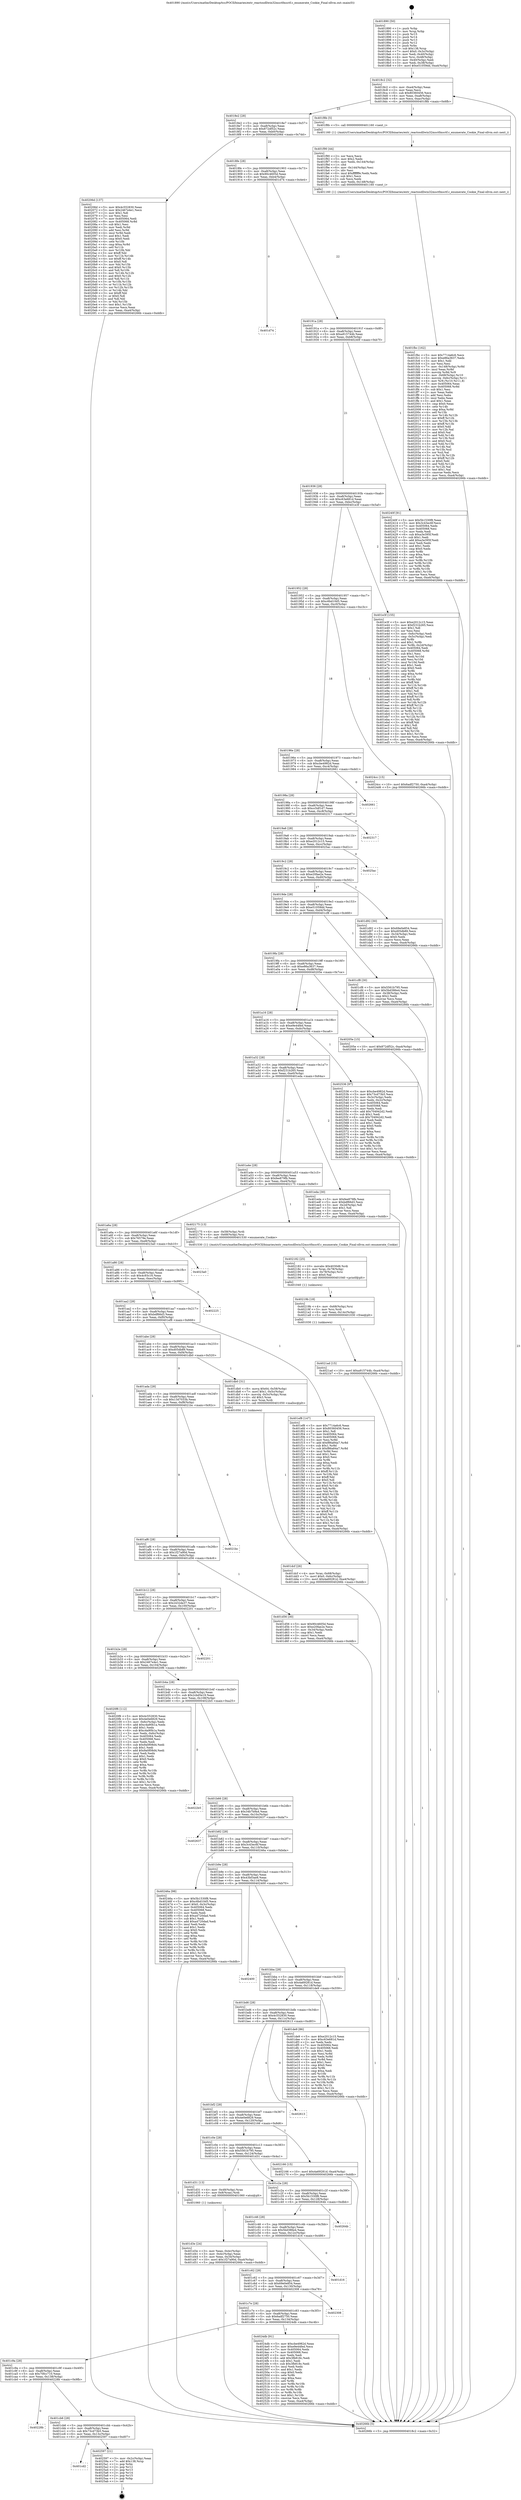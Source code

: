 digraph "0x401890" {
  label = "0x401890 (/mnt/c/Users/mathe/Desktop/tcc/POCII/binaries/extr_reactosdllwin32msctfmsctf.c_enumerate_Cookie_Final-ollvm.out::main(0))"
  labelloc = "t"
  node[shape=record]

  Entry [label="",width=0.3,height=0.3,shape=circle,fillcolor=black,style=filled]
  "0x4018c2" [label="{
     0x4018c2 [32]\l
     | [instrs]\l
     &nbsp;&nbsp;0x4018c2 \<+6\>: mov -0xa4(%rbp),%eax\l
     &nbsp;&nbsp;0x4018c8 \<+2\>: mov %eax,%ecx\l
     &nbsp;&nbsp;0x4018ca \<+6\>: sub $0x80360456,%ecx\l
     &nbsp;&nbsp;0x4018d0 \<+6\>: mov %eax,-0xa8(%rbp)\l
     &nbsp;&nbsp;0x4018d6 \<+6\>: mov %ecx,-0xac(%rbp)\l
     &nbsp;&nbsp;0x4018dc \<+6\>: je 0000000000401f8b \<main+0x6fb\>\l
  }"]
  "0x401f8b" [label="{
     0x401f8b [5]\l
     | [instrs]\l
     &nbsp;&nbsp;0x401f8b \<+5\>: call 0000000000401160 \<next_i\>\l
     | [calls]\l
     &nbsp;&nbsp;0x401160 \{1\} (/mnt/c/Users/mathe/Desktop/tcc/POCII/binaries/extr_reactosdllwin32msctfmsctf.c_enumerate_Cookie_Final-ollvm.out::next_i)\l
  }"]
  "0x4018e2" [label="{
     0x4018e2 [28]\l
     | [instrs]\l
     &nbsp;&nbsp;0x4018e2 \<+5\>: jmp 00000000004018e7 \<main+0x57\>\l
     &nbsp;&nbsp;0x4018e7 \<+6\>: mov -0xa8(%rbp),%eax\l
     &nbsp;&nbsp;0x4018ed \<+5\>: sub $0x872df52c,%eax\l
     &nbsp;&nbsp;0x4018f2 \<+6\>: mov %eax,-0xb0(%rbp)\l
     &nbsp;&nbsp;0x4018f8 \<+6\>: je 000000000040206d \<main+0x7dd\>\l
  }"]
  Exit [label="",width=0.3,height=0.3,shape=circle,fillcolor=black,style=filled,peripheries=2]
  "0x40206d" [label="{
     0x40206d [137]\l
     | [instrs]\l
     &nbsp;&nbsp;0x40206d \<+5\>: mov $0x4c552830,%eax\l
     &nbsp;&nbsp;0x402072 \<+5\>: mov $0x2467e4e1,%ecx\l
     &nbsp;&nbsp;0x402077 \<+2\>: mov $0x1,%dl\l
     &nbsp;&nbsp;0x402079 \<+2\>: xor %esi,%esi\l
     &nbsp;&nbsp;0x40207b \<+7\>: mov 0x405064,%edi\l
     &nbsp;&nbsp;0x402082 \<+8\>: mov 0x405068,%r8d\l
     &nbsp;&nbsp;0x40208a \<+3\>: sub $0x1,%esi\l
     &nbsp;&nbsp;0x40208d \<+3\>: mov %edi,%r9d\l
     &nbsp;&nbsp;0x402090 \<+3\>: add %esi,%r9d\l
     &nbsp;&nbsp;0x402093 \<+4\>: imul %r9d,%edi\l
     &nbsp;&nbsp;0x402097 \<+3\>: and $0x1,%edi\l
     &nbsp;&nbsp;0x40209a \<+3\>: cmp $0x0,%edi\l
     &nbsp;&nbsp;0x40209d \<+4\>: sete %r10b\l
     &nbsp;&nbsp;0x4020a1 \<+4\>: cmp $0xa,%r8d\l
     &nbsp;&nbsp;0x4020a5 \<+4\>: setl %r11b\l
     &nbsp;&nbsp;0x4020a9 \<+3\>: mov %r10b,%bl\l
     &nbsp;&nbsp;0x4020ac \<+3\>: xor $0xff,%bl\l
     &nbsp;&nbsp;0x4020af \<+3\>: mov %r11b,%r14b\l
     &nbsp;&nbsp;0x4020b2 \<+4\>: xor $0xff,%r14b\l
     &nbsp;&nbsp;0x4020b6 \<+3\>: xor $0x0,%dl\l
     &nbsp;&nbsp;0x4020b9 \<+3\>: mov %bl,%r15b\l
     &nbsp;&nbsp;0x4020bc \<+4\>: and $0x0,%r15b\l
     &nbsp;&nbsp;0x4020c0 \<+3\>: and %dl,%r10b\l
     &nbsp;&nbsp;0x4020c3 \<+3\>: mov %r14b,%r12b\l
     &nbsp;&nbsp;0x4020c6 \<+4\>: and $0x0,%r12b\l
     &nbsp;&nbsp;0x4020ca \<+3\>: and %dl,%r11b\l
     &nbsp;&nbsp;0x4020cd \<+3\>: or %r10b,%r15b\l
     &nbsp;&nbsp;0x4020d0 \<+3\>: or %r11b,%r12b\l
     &nbsp;&nbsp;0x4020d3 \<+3\>: xor %r12b,%r15b\l
     &nbsp;&nbsp;0x4020d6 \<+3\>: or %r14b,%bl\l
     &nbsp;&nbsp;0x4020d9 \<+3\>: xor $0xff,%bl\l
     &nbsp;&nbsp;0x4020dc \<+3\>: or $0x0,%dl\l
     &nbsp;&nbsp;0x4020df \<+2\>: and %dl,%bl\l
     &nbsp;&nbsp;0x4020e1 \<+3\>: or %bl,%r15b\l
     &nbsp;&nbsp;0x4020e4 \<+4\>: test $0x1,%r15b\l
     &nbsp;&nbsp;0x4020e8 \<+3\>: cmovne %ecx,%eax\l
     &nbsp;&nbsp;0x4020eb \<+6\>: mov %eax,-0xa4(%rbp)\l
     &nbsp;&nbsp;0x4020f1 \<+5\>: jmp 000000000040266b \<main+0xddb\>\l
  }"]
  "0x4018fe" [label="{
     0x4018fe [28]\l
     | [instrs]\l
     &nbsp;&nbsp;0x4018fe \<+5\>: jmp 0000000000401903 \<main+0x73\>\l
     &nbsp;&nbsp;0x401903 \<+6\>: mov -0xa8(%rbp),%eax\l
     &nbsp;&nbsp;0x401909 \<+5\>: sub $0x90c4605d,%eax\l
     &nbsp;&nbsp;0x40190e \<+6\>: mov %eax,-0xb4(%rbp)\l
     &nbsp;&nbsp;0x401914 \<+6\>: je 0000000000401d74 \<main+0x4e4\>\l
  }"]
  "0x401cd2" [label="{
     0x401cd2\l
  }", style=dashed]
  "0x401d74" [label="{
     0x401d74\l
  }", style=dashed]
  "0x40191a" [label="{
     0x40191a [28]\l
     | [instrs]\l
     &nbsp;&nbsp;0x40191a \<+5\>: jmp 000000000040191f \<main+0x8f\>\l
     &nbsp;&nbsp;0x40191f \<+6\>: mov -0xa8(%rbp),%eax\l
     &nbsp;&nbsp;0x401925 \<+5\>: sub $0xa915744b,%eax\l
     &nbsp;&nbsp;0x40192a \<+6\>: mov %eax,-0xb8(%rbp)\l
     &nbsp;&nbsp;0x401930 \<+6\>: je 000000000040240f \<main+0xb7f\>\l
  }"]
  "0x402597" [label="{
     0x402597 [21]\l
     | [instrs]\l
     &nbsp;&nbsp;0x402597 \<+3\>: mov -0x2c(%rbp),%eax\l
     &nbsp;&nbsp;0x40259a \<+7\>: add $0x138,%rsp\l
     &nbsp;&nbsp;0x4025a1 \<+1\>: pop %rbx\l
     &nbsp;&nbsp;0x4025a2 \<+2\>: pop %r12\l
     &nbsp;&nbsp;0x4025a4 \<+2\>: pop %r13\l
     &nbsp;&nbsp;0x4025a6 \<+2\>: pop %r14\l
     &nbsp;&nbsp;0x4025a8 \<+2\>: pop %r15\l
     &nbsp;&nbsp;0x4025aa \<+1\>: pop %rbp\l
     &nbsp;&nbsp;0x4025ab \<+1\>: ret\l
  }"]
  "0x40240f" [label="{
     0x40240f [91]\l
     | [instrs]\l
     &nbsp;&nbsp;0x40240f \<+5\>: mov $0x5b1530f8,%eax\l
     &nbsp;&nbsp;0x402414 \<+5\>: mov $0x3c43ec6f,%ecx\l
     &nbsp;&nbsp;0x402419 \<+7\>: mov 0x405064,%edx\l
     &nbsp;&nbsp;0x402420 \<+7\>: mov 0x405068,%esi\l
     &nbsp;&nbsp;0x402427 \<+2\>: mov %edx,%edi\l
     &nbsp;&nbsp;0x402429 \<+6\>: sub $0xa3e395f,%edi\l
     &nbsp;&nbsp;0x40242f \<+3\>: sub $0x1,%edi\l
     &nbsp;&nbsp;0x402432 \<+6\>: add $0xa3e395f,%edi\l
     &nbsp;&nbsp;0x402438 \<+3\>: imul %edi,%edx\l
     &nbsp;&nbsp;0x40243b \<+3\>: and $0x1,%edx\l
     &nbsp;&nbsp;0x40243e \<+3\>: cmp $0x0,%edx\l
     &nbsp;&nbsp;0x402441 \<+4\>: sete %r8b\l
     &nbsp;&nbsp;0x402445 \<+3\>: cmp $0xa,%esi\l
     &nbsp;&nbsp;0x402448 \<+4\>: setl %r9b\l
     &nbsp;&nbsp;0x40244c \<+3\>: mov %r8b,%r10b\l
     &nbsp;&nbsp;0x40244f \<+3\>: and %r9b,%r10b\l
     &nbsp;&nbsp;0x402452 \<+3\>: xor %r9b,%r8b\l
     &nbsp;&nbsp;0x402455 \<+3\>: or %r8b,%r10b\l
     &nbsp;&nbsp;0x402458 \<+4\>: test $0x1,%r10b\l
     &nbsp;&nbsp;0x40245c \<+3\>: cmovne %ecx,%eax\l
     &nbsp;&nbsp;0x40245f \<+6\>: mov %eax,-0xa4(%rbp)\l
     &nbsp;&nbsp;0x402465 \<+5\>: jmp 000000000040266b \<main+0xddb\>\l
  }"]
  "0x401936" [label="{
     0x401936 [28]\l
     | [instrs]\l
     &nbsp;&nbsp;0x401936 \<+5\>: jmp 000000000040193b \<main+0xab\>\l
     &nbsp;&nbsp;0x40193b \<+6\>: mov -0xa8(%rbp),%eax\l
     &nbsp;&nbsp;0x401941 \<+5\>: sub $0xc63e681d,%eax\l
     &nbsp;&nbsp;0x401946 \<+6\>: mov %eax,-0xbc(%rbp)\l
     &nbsp;&nbsp;0x40194c \<+6\>: je 0000000000401e3f \<main+0x5af\>\l
  }"]
  "0x401cb6" [label="{
     0x401cb6 [28]\l
     | [instrs]\l
     &nbsp;&nbsp;0x401cb6 \<+5\>: jmp 0000000000401cbb \<main+0x42b\>\l
     &nbsp;&nbsp;0x401cbb \<+6\>: mov -0xa8(%rbp),%eax\l
     &nbsp;&nbsp;0x401cc1 \<+5\>: sub $0x73cd73b5,%eax\l
     &nbsp;&nbsp;0x401cc6 \<+6\>: mov %eax,-0x13c(%rbp)\l
     &nbsp;&nbsp;0x401ccc \<+6\>: je 0000000000402597 \<main+0xd07\>\l
  }"]
  "0x401e3f" [label="{
     0x401e3f [155]\l
     | [instrs]\l
     &nbsp;&nbsp;0x401e3f \<+5\>: mov $0xe2012c15,%eax\l
     &nbsp;&nbsp;0x401e44 \<+5\>: mov $0xf231b265,%ecx\l
     &nbsp;&nbsp;0x401e49 \<+2\>: mov $0x1,%dl\l
     &nbsp;&nbsp;0x401e4b \<+2\>: xor %esi,%esi\l
     &nbsp;&nbsp;0x401e4d \<+3\>: mov -0x6c(%rbp),%edi\l
     &nbsp;&nbsp;0x401e50 \<+3\>: cmp -0x5c(%rbp),%edi\l
     &nbsp;&nbsp;0x401e53 \<+4\>: setl %r8b\l
     &nbsp;&nbsp;0x401e57 \<+4\>: and $0x1,%r8b\l
     &nbsp;&nbsp;0x401e5b \<+4\>: mov %r8b,-0x2d(%rbp)\l
     &nbsp;&nbsp;0x401e5f \<+7\>: mov 0x405064,%edi\l
     &nbsp;&nbsp;0x401e66 \<+8\>: mov 0x405068,%r9d\l
     &nbsp;&nbsp;0x401e6e \<+3\>: sub $0x1,%esi\l
     &nbsp;&nbsp;0x401e71 \<+3\>: mov %edi,%r10d\l
     &nbsp;&nbsp;0x401e74 \<+3\>: add %esi,%r10d\l
     &nbsp;&nbsp;0x401e77 \<+4\>: imul %r10d,%edi\l
     &nbsp;&nbsp;0x401e7b \<+3\>: and $0x1,%edi\l
     &nbsp;&nbsp;0x401e7e \<+3\>: cmp $0x0,%edi\l
     &nbsp;&nbsp;0x401e81 \<+4\>: sete %r8b\l
     &nbsp;&nbsp;0x401e85 \<+4\>: cmp $0xa,%r9d\l
     &nbsp;&nbsp;0x401e89 \<+4\>: setl %r11b\l
     &nbsp;&nbsp;0x401e8d \<+3\>: mov %r8b,%bl\l
     &nbsp;&nbsp;0x401e90 \<+3\>: xor $0xff,%bl\l
     &nbsp;&nbsp;0x401e93 \<+3\>: mov %r11b,%r14b\l
     &nbsp;&nbsp;0x401e96 \<+4\>: xor $0xff,%r14b\l
     &nbsp;&nbsp;0x401e9a \<+3\>: xor $0x1,%dl\l
     &nbsp;&nbsp;0x401e9d \<+3\>: mov %bl,%r15b\l
     &nbsp;&nbsp;0x401ea0 \<+4\>: and $0xff,%r15b\l
     &nbsp;&nbsp;0x401ea4 \<+3\>: and %dl,%r8b\l
     &nbsp;&nbsp;0x401ea7 \<+3\>: mov %r14b,%r12b\l
     &nbsp;&nbsp;0x401eaa \<+4\>: and $0xff,%r12b\l
     &nbsp;&nbsp;0x401eae \<+3\>: and %dl,%r11b\l
     &nbsp;&nbsp;0x401eb1 \<+3\>: or %r8b,%r15b\l
     &nbsp;&nbsp;0x401eb4 \<+3\>: or %r11b,%r12b\l
     &nbsp;&nbsp;0x401eb7 \<+3\>: xor %r12b,%r15b\l
     &nbsp;&nbsp;0x401eba \<+3\>: or %r14b,%bl\l
     &nbsp;&nbsp;0x401ebd \<+3\>: xor $0xff,%bl\l
     &nbsp;&nbsp;0x401ec0 \<+3\>: or $0x1,%dl\l
     &nbsp;&nbsp;0x401ec3 \<+2\>: and %dl,%bl\l
     &nbsp;&nbsp;0x401ec5 \<+3\>: or %bl,%r15b\l
     &nbsp;&nbsp;0x401ec8 \<+4\>: test $0x1,%r15b\l
     &nbsp;&nbsp;0x401ecc \<+3\>: cmovne %ecx,%eax\l
     &nbsp;&nbsp;0x401ecf \<+6\>: mov %eax,-0xa4(%rbp)\l
     &nbsp;&nbsp;0x401ed5 \<+5\>: jmp 000000000040266b \<main+0xddb\>\l
  }"]
  "0x401952" [label="{
     0x401952 [28]\l
     | [instrs]\l
     &nbsp;&nbsp;0x401952 \<+5\>: jmp 0000000000401957 \<main+0xc7\>\l
     &nbsp;&nbsp;0x401957 \<+6\>: mov -0xa8(%rbp),%eax\l
     &nbsp;&nbsp;0x40195d \<+5\>: sub $0xc6bd10d5,%eax\l
     &nbsp;&nbsp;0x401962 \<+6\>: mov %eax,-0xc0(%rbp)\l
     &nbsp;&nbsp;0x401968 \<+6\>: je 00000000004024cc \<main+0xc3c\>\l
  }"]
  "0x40228b" [label="{
     0x40228b\l
  }", style=dashed]
  "0x4024cc" [label="{
     0x4024cc [15]\l
     | [instrs]\l
     &nbsp;&nbsp;0x4024cc \<+10\>: movl $0x6adf2750,-0xa4(%rbp)\l
     &nbsp;&nbsp;0x4024d6 \<+5\>: jmp 000000000040266b \<main+0xddb\>\l
  }"]
  "0x40196e" [label="{
     0x40196e [28]\l
     | [instrs]\l
     &nbsp;&nbsp;0x40196e \<+5\>: jmp 0000000000401973 \<main+0xe3\>\l
     &nbsp;&nbsp;0x401973 \<+6\>: mov -0xa8(%rbp),%eax\l
     &nbsp;&nbsp;0x401979 \<+5\>: sub $0xcbe4982d,%eax\l
     &nbsp;&nbsp;0x40197e \<+6\>: mov %eax,-0xc4(%rbp)\l
     &nbsp;&nbsp;0x401984 \<+6\>: je 0000000000402661 \<main+0xdd1\>\l
  }"]
  "0x401c9a" [label="{
     0x401c9a [28]\l
     | [instrs]\l
     &nbsp;&nbsp;0x401c9a \<+5\>: jmp 0000000000401c9f \<main+0x40f\>\l
     &nbsp;&nbsp;0x401c9f \<+6\>: mov -0xa8(%rbp),%eax\l
     &nbsp;&nbsp;0x401ca5 \<+5\>: sub $0x70fcc710,%eax\l
     &nbsp;&nbsp;0x401caa \<+6\>: mov %eax,-0x138(%rbp)\l
     &nbsp;&nbsp;0x401cb0 \<+6\>: je 000000000040228b \<main+0x9fb\>\l
  }"]
  "0x402661" [label="{
     0x402661\l
  }", style=dashed]
  "0x40198a" [label="{
     0x40198a [28]\l
     | [instrs]\l
     &nbsp;&nbsp;0x40198a \<+5\>: jmp 000000000040198f \<main+0xff\>\l
     &nbsp;&nbsp;0x40198f \<+6\>: mov -0xa8(%rbp),%eax\l
     &nbsp;&nbsp;0x401995 \<+5\>: sub $0xcc5df1d7,%eax\l
     &nbsp;&nbsp;0x40199a \<+6\>: mov %eax,-0xc8(%rbp)\l
     &nbsp;&nbsp;0x4019a0 \<+6\>: je 0000000000402317 \<main+0xa87\>\l
  }"]
  "0x4024db" [label="{
     0x4024db [91]\l
     | [instrs]\l
     &nbsp;&nbsp;0x4024db \<+5\>: mov $0xcbe4982d,%eax\l
     &nbsp;&nbsp;0x4024e0 \<+5\>: mov $0xe9e44fed,%ecx\l
     &nbsp;&nbsp;0x4024e5 \<+7\>: mov 0x405064,%edx\l
     &nbsp;&nbsp;0x4024ec \<+7\>: mov 0x405068,%esi\l
     &nbsp;&nbsp;0x4024f3 \<+2\>: mov %edx,%edi\l
     &nbsp;&nbsp;0x4024f5 \<+6\>: add $0x3fb818c,%edi\l
     &nbsp;&nbsp;0x4024fb \<+3\>: sub $0x1,%edi\l
     &nbsp;&nbsp;0x4024fe \<+6\>: sub $0x3fb818c,%edi\l
     &nbsp;&nbsp;0x402504 \<+3\>: imul %edi,%edx\l
     &nbsp;&nbsp;0x402507 \<+3\>: and $0x1,%edx\l
     &nbsp;&nbsp;0x40250a \<+3\>: cmp $0x0,%edx\l
     &nbsp;&nbsp;0x40250d \<+4\>: sete %r8b\l
     &nbsp;&nbsp;0x402511 \<+3\>: cmp $0xa,%esi\l
     &nbsp;&nbsp;0x402514 \<+4\>: setl %r9b\l
     &nbsp;&nbsp;0x402518 \<+3\>: mov %r8b,%r10b\l
     &nbsp;&nbsp;0x40251b \<+3\>: and %r9b,%r10b\l
     &nbsp;&nbsp;0x40251e \<+3\>: xor %r9b,%r8b\l
     &nbsp;&nbsp;0x402521 \<+3\>: or %r8b,%r10b\l
     &nbsp;&nbsp;0x402524 \<+4\>: test $0x1,%r10b\l
     &nbsp;&nbsp;0x402528 \<+3\>: cmovne %ecx,%eax\l
     &nbsp;&nbsp;0x40252b \<+6\>: mov %eax,-0xa4(%rbp)\l
     &nbsp;&nbsp;0x402531 \<+5\>: jmp 000000000040266b \<main+0xddb\>\l
  }"]
  "0x402317" [label="{
     0x402317\l
  }", style=dashed]
  "0x4019a6" [label="{
     0x4019a6 [28]\l
     | [instrs]\l
     &nbsp;&nbsp;0x4019a6 \<+5\>: jmp 00000000004019ab \<main+0x11b\>\l
     &nbsp;&nbsp;0x4019ab \<+6\>: mov -0xa8(%rbp),%eax\l
     &nbsp;&nbsp;0x4019b1 \<+5\>: sub $0xe2012c15,%eax\l
     &nbsp;&nbsp;0x4019b6 \<+6\>: mov %eax,-0xcc(%rbp)\l
     &nbsp;&nbsp;0x4019bc \<+6\>: je 00000000004025ac \<main+0xd1c\>\l
  }"]
  "0x401c7e" [label="{
     0x401c7e [28]\l
     | [instrs]\l
     &nbsp;&nbsp;0x401c7e \<+5\>: jmp 0000000000401c83 \<main+0x3f3\>\l
     &nbsp;&nbsp;0x401c83 \<+6\>: mov -0xa8(%rbp),%eax\l
     &nbsp;&nbsp;0x401c89 \<+5\>: sub $0x6adf2750,%eax\l
     &nbsp;&nbsp;0x401c8e \<+6\>: mov %eax,-0x134(%rbp)\l
     &nbsp;&nbsp;0x401c94 \<+6\>: je 00000000004024db \<main+0xc4b\>\l
  }"]
  "0x4025ac" [label="{
     0x4025ac\l
  }", style=dashed]
  "0x4019c2" [label="{
     0x4019c2 [28]\l
     | [instrs]\l
     &nbsp;&nbsp;0x4019c2 \<+5\>: jmp 00000000004019c7 \<main+0x137\>\l
     &nbsp;&nbsp;0x4019c7 \<+6\>: mov -0xa8(%rbp),%eax\l
     &nbsp;&nbsp;0x4019cd \<+5\>: sub $0xe20fae2e,%eax\l
     &nbsp;&nbsp;0x4019d2 \<+6\>: mov %eax,-0xd0(%rbp)\l
     &nbsp;&nbsp;0x4019d8 \<+6\>: je 0000000000401d92 \<main+0x502\>\l
  }"]
  "0x402308" [label="{
     0x402308\l
  }", style=dashed]
  "0x401d92" [label="{
     0x401d92 [30]\l
     | [instrs]\l
     &nbsp;&nbsp;0x401d92 \<+5\>: mov $0x69e0e854,%eax\l
     &nbsp;&nbsp;0x401d97 \<+5\>: mov $0xd05db89,%ecx\l
     &nbsp;&nbsp;0x401d9c \<+3\>: mov -0x34(%rbp),%edx\l
     &nbsp;&nbsp;0x401d9f \<+3\>: cmp $0x0,%edx\l
     &nbsp;&nbsp;0x401da2 \<+3\>: cmove %ecx,%eax\l
     &nbsp;&nbsp;0x401da5 \<+6\>: mov %eax,-0xa4(%rbp)\l
     &nbsp;&nbsp;0x401dab \<+5\>: jmp 000000000040266b \<main+0xddb\>\l
  }"]
  "0x4019de" [label="{
     0x4019de [28]\l
     | [instrs]\l
     &nbsp;&nbsp;0x4019de \<+5\>: jmp 00000000004019e3 \<main+0x153\>\l
     &nbsp;&nbsp;0x4019e3 \<+6\>: mov -0xa8(%rbp),%eax\l
     &nbsp;&nbsp;0x4019e9 \<+5\>: sub $0xe51059dd,%eax\l
     &nbsp;&nbsp;0x4019ee \<+6\>: mov %eax,-0xd4(%rbp)\l
     &nbsp;&nbsp;0x4019f4 \<+6\>: je 0000000000401cf8 \<main+0x468\>\l
  }"]
  "0x401c62" [label="{
     0x401c62 [28]\l
     | [instrs]\l
     &nbsp;&nbsp;0x401c62 \<+5\>: jmp 0000000000401c67 \<main+0x3d7\>\l
     &nbsp;&nbsp;0x401c67 \<+6\>: mov -0xa8(%rbp),%eax\l
     &nbsp;&nbsp;0x401c6d \<+5\>: sub $0x69e0e854,%eax\l
     &nbsp;&nbsp;0x401c72 \<+6\>: mov %eax,-0x130(%rbp)\l
     &nbsp;&nbsp;0x401c78 \<+6\>: je 0000000000402308 \<main+0xa78\>\l
  }"]
  "0x401cf8" [label="{
     0x401cf8 [30]\l
     | [instrs]\l
     &nbsp;&nbsp;0x401cf8 \<+5\>: mov $0x5561b795,%eax\l
     &nbsp;&nbsp;0x401cfd \<+5\>: mov $0x5bd386e4,%ecx\l
     &nbsp;&nbsp;0x401d02 \<+3\>: mov -0x38(%rbp),%edx\l
     &nbsp;&nbsp;0x401d05 \<+3\>: cmp $0x2,%edx\l
     &nbsp;&nbsp;0x401d08 \<+3\>: cmovne %ecx,%eax\l
     &nbsp;&nbsp;0x401d0b \<+6\>: mov %eax,-0xa4(%rbp)\l
     &nbsp;&nbsp;0x401d11 \<+5\>: jmp 000000000040266b \<main+0xddb\>\l
  }"]
  "0x4019fa" [label="{
     0x4019fa [28]\l
     | [instrs]\l
     &nbsp;&nbsp;0x4019fa \<+5\>: jmp 00000000004019ff \<main+0x16f\>\l
     &nbsp;&nbsp;0x4019ff \<+6\>: mov -0xa8(%rbp),%eax\l
     &nbsp;&nbsp;0x401a05 \<+5\>: sub $0xe86a3637,%eax\l
     &nbsp;&nbsp;0x401a0a \<+6\>: mov %eax,-0xd8(%rbp)\l
     &nbsp;&nbsp;0x401a10 \<+6\>: je 000000000040205e \<main+0x7ce\>\l
  }"]
  "0x40266b" [label="{
     0x40266b [5]\l
     | [instrs]\l
     &nbsp;&nbsp;0x40266b \<+5\>: jmp 00000000004018c2 \<main+0x32\>\l
  }"]
  "0x401890" [label="{
     0x401890 [50]\l
     | [instrs]\l
     &nbsp;&nbsp;0x401890 \<+1\>: push %rbp\l
     &nbsp;&nbsp;0x401891 \<+3\>: mov %rsp,%rbp\l
     &nbsp;&nbsp;0x401894 \<+2\>: push %r15\l
     &nbsp;&nbsp;0x401896 \<+2\>: push %r14\l
     &nbsp;&nbsp;0x401898 \<+2\>: push %r13\l
     &nbsp;&nbsp;0x40189a \<+2\>: push %r12\l
     &nbsp;&nbsp;0x40189c \<+1\>: push %rbx\l
     &nbsp;&nbsp;0x40189d \<+7\>: sub $0x138,%rsp\l
     &nbsp;&nbsp;0x4018a4 \<+7\>: movl $0x0,-0x3c(%rbp)\l
     &nbsp;&nbsp;0x4018ab \<+3\>: mov %edi,-0x40(%rbp)\l
     &nbsp;&nbsp;0x4018ae \<+4\>: mov %rsi,-0x48(%rbp)\l
     &nbsp;&nbsp;0x4018b2 \<+3\>: mov -0x40(%rbp),%edi\l
     &nbsp;&nbsp;0x4018b5 \<+3\>: mov %edi,-0x38(%rbp)\l
     &nbsp;&nbsp;0x4018b8 \<+10\>: movl $0xe51059dd,-0xa4(%rbp)\l
  }"]
  "0x401d16" [label="{
     0x401d16\l
  }", style=dashed]
  "0x40205e" [label="{
     0x40205e [15]\l
     | [instrs]\l
     &nbsp;&nbsp;0x40205e \<+10\>: movl $0x872df52c,-0xa4(%rbp)\l
     &nbsp;&nbsp;0x402068 \<+5\>: jmp 000000000040266b \<main+0xddb\>\l
  }"]
  "0x401a16" [label="{
     0x401a16 [28]\l
     | [instrs]\l
     &nbsp;&nbsp;0x401a16 \<+5\>: jmp 0000000000401a1b \<main+0x18b\>\l
     &nbsp;&nbsp;0x401a1b \<+6\>: mov -0xa8(%rbp),%eax\l
     &nbsp;&nbsp;0x401a21 \<+5\>: sub $0xe9e44fed,%eax\l
     &nbsp;&nbsp;0x401a26 \<+6\>: mov %eax,-0xdc(%rbp)\l
     &nbsp;&nbsp;0x401a2c \<+6\>: je 0000000000402536 \<main+0xca6\>\l
  }"]
  "0x401c46" [label="{
     0x401c46 [28]\l
     | [instrs]\l
     &nbsp;&nbsp;0x401c46 \<+5\>: jmp 0000000000401c4b \<main+0x3bb\>\l
     &nbsp;&nbsp;0x401c4b \<+6\>: mov -0xa8(%rbp),%eax\l
     &nbsp;&nbsp;0x401c51 \<+5\>: sub $0x5bd386e4,%eax\l
     &nbsp;&nbsp;0x401c56 \<+6\>: mov %eax,-0x12c(%rbp)\l
     &nbsp;&nbsp;0x401c5c \<+6\>: je 0000000000401d16 \<main+0x486\>\l
  }"]
  "0x402536" [label="{
     0x402536 [97]\l
     | [instrs]\l
     &nbsp;&nbsp;0x402536 \<+5\>: mov $0xcbe4982d,%eax\l
     &nbsp;&nbsp;0x40253b \<+5\>: mov $0x73cd73b5,%ecx\l
     &nbsp;&nbsp;0x402540 \<+3\>: mov -0x3c(%rbp),%edx\l
     &nbsp;&nbsp;0x402543 \<+3\>: mov %edx,-0x2c(%rbp)\l
     &nbsp;&nbsp;0x402546 \<+7\>: mov 0x405064,%edx\l
     &nbsp;&nbsp;0x40254d \<+7\>: mov 0x405068,%esi\l
     &nbsp;&nbsp;0x402554 \<+2\>: mov %edx,%edi\l
     &nbsp;&nbsp;0x402556 \<+6\>: add $0x704942d2,%edi\l
     &nbsp;&nbsp;0x40255c \<+3\>: sub $0x1,%edi\l
     &nbsp;&nbsp;0x40255f \<+6\>: sub $0x704942d2,%edi\l
     &nbsp;&nbsp;0x402565 \<+3\>: imul %edi,%edx\l
     &nbsp;&nbsp;0x402568 \<+3\>: and $0x1,%edx\l
     &nbsp;&nbsp;0x40256b \<+3\>: cmp $0x0,%edx\l
     &nbsp;&nbsp;0x40256e \<+4\>: sete %r8b\l
     &nbsp;&nbsp;0x402572 \<+3\>: cmp $0xa,%esi\l
     &nbsp;&nbsp;0x402575 \<+4\>: setl %r9b\l
     &nbsp;&nbsp;0x402579 \<+3\>: mov %r8b,%r10b\l
     &nbsp;&nbsp;0x40257c \<+3\>: and %r9b,%r10b\l
     &nbsp;&nbsp;0x40257f \<+3\>: xor %r9b,%r8b\l
     &nbsp;&nbsp;0x402582 \<+3\>: or %r8b,%r10b\l
     &nbsp;&nbsp;0x402585 \<+4\>: test $0x1,%r10b\l
     &nbsp;&nbsp;0x402589 \<+3\>: cmovne %ecx,%eax\l
     &nbsp;&nbsp;0x40258c \<+6\>: mov %eax,-0xa4(%rbp)\l
     &nbsp;&nbsp;0x402592 \<+5\>: jmp 000000000040266b \<main+0xddb\>\l
  }"]
  "0x401a32" [label="{
     0x401a32 [28]\l
     | [instrs]\l
     &nbsp;&nbsp;0x401a32 \<+5\>: jmp 0000000000401a37 \<main+0x1a7\>\l
     &nbsp;&nbsp;0x401a37 \<+6\>: mov -0xa8(%rbp),%eax\l
     &nbsp;&nbsp;0x401a3d \<+5\>: sub $0xf231b265,%eax\l
     &nbsp;&nbsp;0x401a42 \<+6\>: mov %eax,-0xe0(%rbp)\l
     &nbsp;&nbsp;0x401a48 \<+6\>: je 0000000000401eda \<main+0x64a\>\l
  }"]
  "0x40264b" [label="{
     0x40264b\l
  }", style=dashed]
  "0x401eda" [label="{
     0x401eda [30]\l
     | [instrs]\l
     &nbsp;&nbsp;0x401eda \<+5\>: mov $0xfee879fb,%eax\l
     &nbsp;&nbsp;0x401edf \<+5\>: mov $0xbdf66d3,%ecx\l
     &nbsp;&nbsp;0x401ee4 \<+3\>: mov -0x2d(%rbp),%dl\l
     &nbsp;&nbsp;0x401ee7 \<+3\>: test $0x1,%dl\l
     &nbsp;&nbsp;0x401eea \<+3\>: cmovne %ecx,%eax\l
     &nbsp;&nbsp;0x401eed \<+6\>: mov %eax,-0xa4(%rbp)\l
     &nbsp;&nbsp;0x401ef3 \<+5\>: jmp 000000000040266b \<main+0xddb\>\l
  }"]
  "0x401a4e" [label="{
     0x401a4e [28]\l
     | [instrs]\l
     &nbsp;&nbsp;0x401a4e \<+5\>: jmp 0000000000401a53 \<main+0x1c3\>\l
     &nbsp;&nbsp;0x401a53 \<+6\>: mov -0xa8(%rbp),%eax\l
     &nbsp;&nbsp;0x401a59 \<+5\>: sub $0xfee879fb,%eax\l
     &nbsp;&nbsp;0x401a5e \<+6\>: mov %eax,-0xe4(%rbp)\l
     &nbsp;&nbsp;0x401a64 \<+6\>: je 0000000000402175 \<main+0x8e5\>\l
  }"]
  "0x4021ad" [label="{
     0x4021ad [15]\l
     | [instrs]\l
     &nbsp;&nbsp;0x4021ad \<+10\>: movl $0xa915744b,-0xa4(%rbp)\l
     &nbsp;&nbsp;0x4021b7 \<+5\>: jmp 000000000040266b \<main+0xddb\>\l
  }"]
  "0x402175" [label="{
     0x402175 [13]\l
     | [instrs]\l
     &nbsp;&nbsp;0x402175 \<+4\>: mov -0x58(%rbp),%rdi\l
     &nbsp;&nbsp;0x402179 \<+4\>: mov -0x68(%rbp),%rsi\l
     &nbsp;&nbsp;0x40217d \<+5\>: call 0000000000401530 \<enumerate_Cookie\>\l
     | [calls]\l
     &nbsp;&nbsp;0x401530 \{1\} (/mnt/c/Users/mathe/Desktop/tcc/POCII/binaries/extr_reactosdllwin32msctfmsctf.c_enumerate_Cookie_Final-ollvm.out::enumerate_Cookie)\l
  }"]
  "0x401a6a" [label="{
     0x401a6a [28]\l
     | [instrs]\l
     &nbsp;&nbsp;0x401a6a \<+5\>: jmp 0000000000401a6f \<main+0x1df\>\l
     &nbsp;&nbsp;0x401a6f \<+6\>: mov -0xa8(%rbp),%eax\l
     &nbsp;&nbsp;0x401a75 \<+5\>: sub $0x76579e,%eax\l
     &nbsp;&nbsp;0x401a7a \<+6\>: mov %eax,-0xe8(%rbp)\l
     &nbsp;&nbsp;0x401a80 \<+6\>: je 00000000004023a0 \<main+0xb10\>\l
  }"]
  "0x40219b" [label="{
     0x40219b [18]\l
     | [instrs]\l
     &nbsp;&nbsp;0x40219b \<+4\>: mov -0x68(%rbp),%rsi\l
     &nbsp;&nbsp;0x40219f \<+3\>: mov %rsi,%rdi\l
     &nbsp;&nbsp;0x4021a2 \<+6\>: mov %eax,-0x14c(%rbp)\l
     &nbsp;&nbsp;0x4021a8 \<+5\>: call 0000000000401030 \<free@plt\>\l
     | [calls]\l
     &nbsp;&nbsp;0x401030 \{1\} (unknown)\l
  }"]
  "0x4023a0" [label="{
     0x4023a0\l
  }", style=dashed]
  "0x401a86" [label="{
     0x401a86 [28]\l
     | [instrs]\l
     &nbsp;&nbsp;0x401a86 \<+5\>: jmp 0000000000401a8b \<main+0x1fb\>\l
     &nbsp;&nbsp;0x401a8b \<+6\>: mov -0xa8(%rbp),%eax\l
     &nbsp;&nbsp;0x401a91 \<+5\>: sub $0x4c93c16,%eax\l
     &nbsp;&nbsp;0x401a96 \<+6\>: mov %eax,-0xec(%rbp)\l
     &nbsp;&nbsp;0x401a9c \<+6\>: je 0000000000402225 \<main+0x995\>\l
  }"]
  "0x402182" [label="{
     0x402182 [25]\l
     | [instrs]\l
     &nbsp;&nbsp;0x402182 \<+10\>: movabs $0x4030d6,%rdi\l
     &nbsp;&nbsp;0x40218c \<+4\>: mov %rax,-0x78(%rbp)\l
     &nbsp;&nbsp;0x402190 \<+4\>: mov -0x78(%rbp),%rsi\l
     &nbsp;&nbsp;0x402194 \<+2\>: mov $0x0,%al\l
     &nbsp;&nbsp;0x402196 \<+5\>: call 0000000000401040 \<printf@plt\>\l
     | [calls]\l
     &nbsp;&nbsp;0x401040 \{1\} (unknown)\l
  }"]
  "0x402225" [label="{
     0x402225\l
  }", style=dashed]
  "0x401aa2" [label="{
     0x401aa2 [28]\l
     | [instrs]\l
     &nbsp;&nbsp;0x401aa2 \<+5\>: jmp 0000000000401aa7 \<main+0x217\>\l
     &nbsp;&nbsp;0x401aa7 \<+6\>: mov -0xa8(%rbp),%eax\l
     &nbsp;&nbsp;0x401aad \<+5\>: sub $0xbdf66d3,%eax\l
     &nbsp;&nbsp;0x401ab2 \<+6\>: mov %eax,-0xf0(%rbp)\l
     &nbsp;&nbsp;0x401ab8 \<+6\>: je 0000000000401ef8 \<main+0x668\>\l
  }"]
  "0x401fbc" [label="{
     0x401fbc [162]\l
     | [instrs]\l
     &nbsp;&nbsp;0x401fbc \<+5\>: mov $0x7714a6c6,%ecx\l
     &nbsp;&nbsp;0x401fc1 \<+5\>: mov $0xe86a3637,%edx\l
     &nbsp;&nbsp;0x401fc6 \<+3\>: mov $0x1,%dil\l
     &nbsp;&nbsp;0x401fc9 \<+2\>: xor %esi,%esi\l
     &nbsp;&nbsp;0x401fcb \<+7\>: mov -0x148(%rbp),%r8d\l
     &nbsp;&nbsp;0x401fd2 \<+4\>: imul %eax,%r8d\l
     &nbsp;&nbsp;0x401fd6 \<+3\>: movslq %r8d,%r9\l
     &nbsp;&nbsp;0x401fd9 \<+4\>: mov -0x68(%rbp),%r10\l
     &nbsp;&nbsp;0x401fdd \<+4\>: movslq -0x6c(%rbp),%r11\l
     &nbsp;&nbsp;0x401fe1 \<+4\>: mov %r9,(%r10,%r11,8)\l
     &nbsp;&nbsp;0x401fe5 \<+7\>: mov 0x405064,%eax\l
     &nbsp;&nbsp;0x401fec \<+8\>: mov 0x405068,%r8d\l
     &nbsp;&nbsp;0x401ff4 \<+3\>: sub $0x1,%esi\l
     &nbsp;&nbsp;0x401ff7 \<+2\>: mov %eax,%ebx\l
     &nbsp;&nbsp;0x401ff9 \<+2\>: add %esi,%ebx\l
     &nbsp;&nbsp;0x401ffb \<+3\>: imul %ebx,%eax\l
     &nbsp;&nbsp;0x401ffe \<+3\>: and $0x1,%eax\l
     &nbsp;&nbsp;0x402001 \<+3\>: cmp $0x0,%eax\l
     &nbsp;&nbsp;0x402004 \<+4\>: sete %r14b\l
     &nbsp;&nbsp;0x402008 \<+4\>: cmp $0xa,%r8d\l
     &nbsp;&nbsp;0x40200c \<+4\>: setl %r15b\l
     &nbsp;&nbsp;0x402010 \<+3\>: mov %r14b,%r12b\l
     &nbsp;&nbsp;0x402013 \<+4\>: xor $0xff,%r12b\l
     &nbsp;&nbsp;0x402017 \<+3\>: mov %r15b,%r13b\l
     &nbsp;&nbsp;0x40201a \<+4\>: xor $0xff,%r13b\l
     &nbsp;&nbsp;0x40201e \<+4\>: xor $0x0,%dil\l
     &nbsp;&nbsp;0x402022 \<+3\>: mov %r12b,%al\l
     &nbsp;&nbsp;0x402025 \<+2\>: and $0x0,%al\l
     &nbsp;&nbsp;0x402027 \<+3\>: and %dil,%r14b\l
     &nbsp;&nbsp;0x40202a \<+3\>: mov %r13b,%sil\l
     &nbsp;&nbsp;0x40202d \<+4\>: and $0x0,%sil\l
     &nbsp;&nbsp;0x402031 \<+3\>: and %dil,%r15b\l
     &nbsp;&nbsp;0x402034 \<+3\>: or %r14b,%al\l
     &nbsp;&nbsp;0x402037 \<+3\>: or %r15b,%sil\l
     &nbsp;&nbsp;0x40203a \<+3\>: xor %sil,%al\l
     &nbsp;&nbsp;0x40203d \<+3\>: or %r13b,%r12b\l
     &nbsp;&nbsp;0x402040 \<+4\>: xor $0xff,%r12b\l
     &nbsp;&nbsp;0x402044 \<+4\>: or $0x0,%dil\l
     &nbsp;&nbsp;0x402048 \<+3\>: and %dil,%r12b\l
     &nbsp;&nbsp;0x40204b \<+3\>: or %r12b,%al\l
     &nbsp;&nbsp;0x40204e \<+2\>: test $0x1,%al\l
     &nbsp;&nbsp;0x402050 \<+3\>: cmovne %edx,%ecx\l
     &nbsp;&nbsp;0x402053 \<+6\>: mov %ecx,-0xa4(%rbp)\l
     &nbsp;&nbsp;0x402059 \<+5\>: jmp 000000000040266b \<main+0xddb\>\l
  }"]
  "0x401ef8" [label="{
     0x401ef8 [147]\l
     | [instrs]\l
     &nbsp;&nbsp;0x401ef8 \<+5\>: mov $0x7714a6c6,%eax\l
     &nbsp;&nbsp;0x401efd \<+5\>: mov $0x80360456,%ecx\l
     &nbsp;&nbsp;0x401f02 \<+2\>: mov $0x1,%dl\l
     &nbsp;&nbsp;0x401f04 \<+7\>: mov 0x405064,%esi\l
     &nbsp;&nbsp;0x401f0b \<+7\>: mov 0x405068,%edi\l
     &nbsp;&nbsp;0x401f12 \<+3\>: mov %esi,%r8d\l
     &nbsp;&nbsp;0x401f15 \<+7\>: add $0xf86a84a7,%r8d\l
     &nbsp;&nbsp;0x401f1c \<+4\>: sub $0x1,%r8d\l
     &nbsp;&nbsp;0x401f20 \<+7\>: sub $0xf86a84a7,%r8d\l
     &nbsp;&nbsp;0x401f27 \<+4\>: imul %r8d,%esi\l
     &nbsp;&nbsp;0x401f2b \<+3\>: and $0x1,%esi\l
     &nbsp;&nbsp;0x401f2e \<+3\>: cmp $0x0,%esi\l
     &nbsp;&nbsp;0x401f31 \<+4\>: sete %r9b\l
     &nbsp;&nbsp;0x401f35 \<+3\>: cmp $0xa,%edi\l
     &nbsp;&nbsp;0x401f38 \<+4\>: setl %r10b\l
     &nbsp;&nbsp;0x401f3c \<+3\>: mov %r9b,%r11b\l
     &nbsp;&nbsp;0x401f3f \<+4\>: xor $0xff,%r11b\l
     &nbsp;&nbsp;0x401f43 \<+3\>: mov %r10b,%bl\l
     &nbsp;&nbsp;0x401f46 \<+3\>: xor $0xff,%bl\l
     &nbsp;&nbsp;0x401f49 \<+3\>: xor $0x0,%dl\l
     &nbsp;&nbsp;0x401f4c \<+3\>: mov %r11b,%r14b\l
     &nbsp;&nbsp;0x401f4f \<+4\>: and $0x0,%r14b\l
     &nbsp;&nbsp;0x401f53 \<+3\>: and %dl,%r9b\l
     &nbsp;&nbsp;0x401f56 \<+3\>: mov %bl,%r15b\l
     &nbsp;&nbsp;0x401f59 \<+4\>: and $0x0,%r15b\l
     &nbsp;&nbsp;0x401f5d \<+3\>: and %dl,%r10b\l
     &nbsp;&nbsp;0x401f60 \<+3\>: or %r9b,%r14b\l
     &nbsp;&nbsp;0x401f63 \<+3\>: or %r10b,%r15b\l
     &nbsp;&nbsp;0x401f66 \<+3\>: xor %r15b,%r14b\l
     &nbsp;&nbsp;0x401f69 \<+3\>: or %bl,%r11b\l
     &nbsp;&nbsp;0x401f6c \<+4\>: xor $0xff,%r11b\l
     &nbsp;&nbsp;0x401f70 \<+3\>: or $0x0,%dl\l
     &nbsp;&nbsp;0x401f73 \<+3\>: and %dl,%r11b\l
     &nbsp;&nbsp;0x401f76 \<+3\>: or %r11b,%r14b\l
     &nbsp;&nbsp;0x401f79 \<+4\>: test $0x1,%r14b\l
     &nbsp;&nbsp;0x401f7d \<+3\>: cmovne %ecx,%eax\l
     &nbsp;&nbsp;0x401f80 \<+6\>: mov %eax,-0xa4(%rbp)\l
     &nbsp;&nbsp;0x401f86 \<+5\>: jmp 000000000040266b \<main+0xddb\>\l
  }"]
  "0x401abe" [label="{
     0x401abe [28]\l
     | [instrs]\l
     &nbsp;&nbsp;0x401abe \<+5\>: jmp 0000000000401ac3 \<main+0x233\>\l
     &nbsp;&nbsp;0x401ac3 \<+6\>: mov -0xa8(%rbp),%eax\l
     &nbsp;&nbsp;0x401ac9 \<+5\>: sub $0xd05db89,%eax\l
     &nbsp;&nbsp;0x401ace \<+6\>: mov %eax,-0xf4(%rbp)\l
     &nbsp;&nbsp;0x401ad4 \<+6\>: je 0000000000401db0 \<main+0x520\>\l
  }"]
  "0x401f90" [label="{
     0x401f90 [44]\l
     | [instrs]\l
     &nbsp;&nbsp;0x401f90 \<+2\>: xor %ecx,%ecx\l
     &nbsp;&nbsp;0x401f92 \<+5\>: mov $0x2,%edx\l
     &nbsp;&nbsp;0x401f97 \<+6\>: mov %edx,-0x144(%rbp)\l
     &nbsp;&nbsp;0x401f9d \<+1\>: cltd\l
     &nbsp;&nbsp;0x401f9e \<+6\>: mov -0x144(%rbp),%esi\l
     &nbsp;&nbsp;0x401fa4 \<+2\>: idiv %esi\l
     &nbsp;&nbsp;0x401fa6 \<+6\>: imul $0xfffffffe,%edx,%edx\l
     &nbsp;&nbsp;0x401fac \<+3\>: sub $0x1,%ecx\l
     &nbsp;&nbsp;0x401faf \<+2\>: sub %ecx,%edx\l
     &nbsp;&nbsp;0x401fb1 \<+6\>: mov %edx,-0x148(%rbp)\l
     &nbsp;&nbsp;0x401fb7 \<+5\>: call 0000000000401160 \<next_i\>\l
     | [calls]\l
     &nbsp;&nbsp;0x401160 \{1\} (/mnt/c/Users/mathe/Desktop/tcc/POCII/binaries/extr_reactosdllwin32msctfmsctf.c_enumerate_Cookie_Final-ollvm.out::next_i)\l
  }"]
  "0x401db0" [label="{
     0x401db0 [31]\l
     | [instrs]\l
     &nbsp;&nbsp;0x401db0 \<+8\>: movq $0x64,-0x58(%rbp)\l
     &nbsp;&nbsp;0x401db8 \<+7\>: movl $0x1,-0x5c(%rbp)\l
     &nbsp;&nbsp;0x401dbf \<+4\>: movslq -0x5c(%rbp),%rax\l
     &nbsp;&nbsp;0x401dc3 \<+4\>: shl $0x3,%rax\l
     &nbsp;&nbsp;0x401dc7 \<+3\>: mov %rax,%rdi\l
     &nbsp;&nbsp;0x401dca \<+5\>: call 0000000000401050 \<malloc@plt\>\l
     | [calls]\l
     &nbsp;&nbsp;0x401050 \{1\} (unknown)\l
  }"]
  "0x401ada" [label="{
     0x401ada [28]\l
     | [instrs]\l
     &nbsp;&nbsp;0x401ada \<+5\>: jmp 0000000000401adf \<main+0x24f\>\l
     &nbsp;&nbsp;0x401adf \<+6\>: mov -0xa8(%rbp),%eax\l
     &nbsp;&nbsp;0x401ae5 \<+5\>: sub $0x13d7033b,%eax\l
     &nbsp;&nbsp;0x401aea \<+6\>: mov %eax,-0xf8(%rbp)\l
     &nbsp;&nbsp;0x401af0 \<+6\>: je 00000000004021bc \<main+0x92c\>\l
  }"]
  "0x401dcf" [label="{
     0x401dcf [26]\l
     | [instrs]\l
     &nbsp;&nbsp;0x401dcf \<+4\>: mov %rax,-0x68(%rbp)\l
     &nbsp;&nbsp;0x401dd3 \<+7\>: movl $0x0,-0x6c(%rbp)\l
     &nbsp;&nbsp;0x401dda \<+10\>: movl $0x4a69281d,-0xa4(%rbp)\l
     &nbsp;&nbsp;0x401de4 \<+5\>: jmp 000000000040266b \<main+0xddb\>\l
  }"]
  "0x4021bc" [label="{
     0x4021bc\l
  }", style=dashed]
  "0x401af6" [label="{
     0x401af6 [28]\l
     | [instrs]\l
     &nbsp;&nbsp;0x401af6 \<+5\>: jmp 0000000000401afb \<main+0x26b\>\l
     &nbsp;&nbsp;0x401afb \<+6\>: mov -0xa8(%rbp),%eax\l
     &nbsp;&nbsp;0x401b01 \<+5\>: sub $0x1f27a90d,%eax\l
     &nbsp;&nbsp;0x401b06 \<+6\>: mov %eax,-0xfc(%rbp)\l
     &nbsp;&nbsp;0x401b0c \<+6\>: je 0000000000401d56 \<main+0x4c6\>\l
  }"]
  "0x401d3e" [label="{
     0x401d3e [24]\l
     | [instrs]\l
     &nbsp;&nbsp;0x401d3e \<+3\>: mov %eax,-0x4c(%rbp)\l
     &nbsp;&nbsp;0x401d41 \<+3\>: mov -0x4c(%rbp),%eax\l
     &nbsp;&nbsp;0x401d44 \<+3\>: mov %eax,-0x34(%rbp)\l
     &nbsp;&nbsp;0x401d47 \<+10\>: movl $0x1f27a90d,-0xa4(%rbp)\l
     &nbsp;&nbsp;0x401d51 \<+5\>: jmp 000000000040266b \<main+0xddb\>\l
  }"]
  "0x401d56" [label="{
     0x401d56 [30]\l
     | [instrs]\l
     &nbsp;&nbsp;0x401d56 \<+5\>: mov $0x90c4605d,%eax\l
     &nbsp;&nbsp;0x401d5b \<+5\>: mov $0xe20fae2e,%ecx\l
     &nbsp;&nbsp;0x401d60 \<+3\>: mov -0x34(%rbp),%edx\l
     &nbsp;&nbsp;0x401d63 \<+3\>: cmp $0x1,%edx\l
     &nbsp;&nbsp;0x401d66 \<+3\>: cmovl %ecx,%eax\l
     &nbsp;&nbsp;0x401d69 \<+6\>: mov %eax,-0xa4(%rbp)\l
     &nbsp;&nbsp;0x401d6f \<+5\>: jmp 000000000040266b \<main+0xddb\>\l
  }"]
  "0x401b12" [label="{
     0x401b12 [28]\l
     | [instrs]\l
     &nbsp;&nbsp;0x401b12 \<+5\>: jmp 0000000000401b17 \<main+0x287\>\l
     &nbsp;&nbsp;0x401b17 \<+6\>: mov -0xa8(%rbp),%eax\l
     &nbsp;&nbsp;0x401b1d \<+5\>: sub $0x2432de37,%eax\l
     &nbsp;&nbsp;0x401b22 \<+6\>: mov %eax,-0x100(%rbp)\l
     &nbsp;&nbsp;0x401b28 \<+6\>: je 0000000000402201 \<main+0x971\>\l
  }"]
  "0x401c2a" [label="{
     0x401c2a [28]\l
     | [instrs]\l
     &nbsp;&nbsp;0x401c2a \<+5\>: jmp 0000000000401c2f \<main+0x39f\>\l
     &nbsp;&nbsp;0x401c2f \<+6\>: mov -0xa8(%rbp),%eax\l
     &nbsp;&nbsp;0x401c35 \<+5\>: sub $0x5b1530f8,%eax\l
     &nbsp;&nbsp;0x401c3a \<+6\>: mov %eax,-0x128(%rbp)\l
     &nbsp;&nbsp;0x401c40 \<+6\>: je 000000000040264b \<main+0xdbb\>\l
  }"]
  "0x402201" [label="{
     0x402201\l
  }", style=dashed]
  "0x401b2e" [label="{
     0x401b2e [28]\l
     | [instrs]\l
     &nbsp;&nbsp;0x401b2e \<+5\>: jmp 0000000000401b33 \<main+0x2a3\>\l
     &nbsp;&nbsp;0x401b33 \<+6\>: mov -0xa8(%rbp),%eax\l
     &nbsp;&nbsp;0x401b39 \<+5\>: sub $0x2467e4e1,%eax\l
     &nbsp;&nbsp;0x401b3e \<+6\>: mov %eax,-0x104(%rbp)\l
     &nbsp;&nbsp;0x401b44 \<+6\>: je 00000000004020f6 \<main+0x866\>\l
  }"]
  "0x401d31" [label="{
     0x401d31 [13]\l
     | [instrs]\l
     &nbsp;&nbsp;0x401d31 \<+4\>: mov -0x48(%rbp),%rax\l
     &nbsp;&nbsp;0x401d35 \<+4\>: mov 0x8(%rax),%rdi\l
     &nbsp;&nbsp;0x401d39 \<+5\>: call 0000000000401060 \<atoi@plt\>\l
     | [calls]\l
     &nbsp;&nbsp;0x401060 \{1\} (unknown)\l
  }"]
  "0x4020f6" [label="{
     0x4020f6 [112]\l
     | [instrs]\l
     &nbsp;&nbsp;0x4020f6 \<+5\>: mov $0x4c552830,%eax\l
     &nbsp;&nbsp;0x4020fb \<+5\>: mov $0x4e0e6829,%ecx\l
     &nbsp;&nbsp;0x402100 \<+3\>: mov -0x6c(%rbp),%edx\l
     &nbsp;&nbsp;0x402103 \<+6\>: add $0xc4a90b1a,%edx\l
     &nbsp;&nbsp;0x402109 \<+3\>: add $0x1,%edx\l
     &nbsp;&nbsp;0x40210c \<+6\>: sub $0xc4a90b1a,%edx\l
     &nbsp;&nbsp;0x402112 \<+3\>: mov %edx,-0x6c(%rbp)\l
     &nbsp;&nbsp;0x402115 \<+7\>: mov 0x405064,%edx\l
     &nbsp;&nbsp;0x40211c \<+7\>: mov 0x405068,%esi\l
     &nbsp;&nbsp;0x402123 \<+2\>: mov %edx,%edi\l
     &nbsp;&nbsp;0x402125 \<+6\>: sub $0x9a0f08d4,%edi\l
     &nbsp;&nbsp;0x40212b \<+3\>: sub $0x1,%edi\l
     &nbsp;&nbsp;0x40212e \<+6\>: add $0x9a0f08d4,%edi\l
     &nbsp;&nbsp;0x402134 \<+3\>: imul %edi,%edx\l
     &nbsp;&nbsp;0x402137 \<+3\>: and $0x1,%edx\l
     &nbsp;&nbsp;0x40213a \<+3\>: cmp $0x0,%edx\l
     &nbsp;&nbsp;0x40213d \<+4\>: sete %r8b\l
     &nbsp;&nbsp;0x402141 \<+3\>: cmp $0xa,%esi\l
     &nbsp;&nbsp;0x402144 \<+4\>: setl %r9b\l
     &nbsp;&nbsp;0x402148 \<+3\>: mov %r8b,%r10b\l
     &nbsp;&nbsp;0x40214b \<+3\>: and %r9b,%r10b\l
     &nbsp;&nbsp;0x40214e \<+3\>: xor %r9b,%r8b\l
     &nbsp;&nbsp;0x402151 \<+3\>: or %r8b,%r10b\l
     &nbsp;&nbsp;0x402154 \<+4\>: test $0x1,%r10b\l
     &nbsp;&nbsp;0x402158 \<+3\>: cmovne %ecx,%eax\l
     &nbsp;&nbsp;0x40215b \<+6\>: mov %eax,-0xa4(%rbp)\l
     &nbsp;&nbsp;0x402161 \<+5\>: jmp 000000000040266b \<main+0xddb\>\l
  }"]
  "0x401b4a" [label="{
     0x401b4a [28]\l
     | [instrs]\l
     &nbsp;&nbsp;0x401b4a \<+5\>: jmp 0000000000401b4f \<main+0x2bf\>\l
     &nbsp;&nbsp;0x401b4f \<+6\>: mov -0xa8(%rbp),%eax\l
     &nbsp;&nbsp;0x401b55 \<+5\>: sub $0x2cbd5e19,%eax\l
     &nbsp;&nbsp;0x401b5a \<+6\>: mov %eax,-0x108(%rbp)\l
     &nbsp;&nbsp;0x401b60 \<+6\>: je 00000000004022b5 \<main+0xa25\>\l
  }"]
  "0x401c0e" [label="{
     0x401c0e [28]\l
     | [instrs]\l
     &nbsp;&nbsp;0x401c0e \<+5\>: jmp 0000000000401c13 \<main+0x383\>\l
     &nbsp;&nbsp;0x401c13 \<+6\>: mov -0xa8(%rbp),%eax\l
     &nbsp;&nbsp;0x401c19 \<+5\>: sub $0x5561b795,%eax\l
     &nbsp;&nbsp;0x401c1e \<+6\>: mov %eax,-0x124(%rbp)\l
     &nbsp;&nbsp;0x401c24 \<+6\>: je 0000000000401d31 \<main+0x4a1\>\l
  }"]
  "0x4022b5" [label="{
     0x4022b5\l
  }", style=dashed]
  "0x401b66" [label="{
     0x401b66 [28]\l
     | [instrs]\l
     &nbsp;&nbsp;0x401b66 \<+5\>: jmp 0000000000401b6b \<main+0x2db\>\l
     &nbsp;&nbsp;0x401b6b \<+6\>: mov -0xa8(%rbp),%eax\l
     &nbsp;&nbsp;0x401b71 \<+5\>: sub $0x34b7b9a4,%eax\l
     &nbsp;&nbsp;0x401b76 \<+6\>: mov %eax,-0x10c(%rbp)\l
     &nbsp;&nbsp;0x401b7c \<+6\>: je 0000000000402637 \<main+0xda7\>\l
  }"]
  "0x402166" [label="{
     0x402166 [15]\l
     | [instrs]\l
     &nbsp;&nbsp;0x402166 \<+10\>: movl $0x4a69281d,-0xa4(%rbp)\l
     &nbsp;&nbsp;0x402170 \<+5\>: jmp 000000000040266b \<main+0xddb\>\l
  }"]
  "0x402637" [label="{
     0x402637\l
  }", style=dashed]
  "0x401b82" [label="{
     0x401b82 [28]\l
     | [instrs]\l
     &nbsp;&nbsp;0x401b82 \<+5\>: jmp 0000000000401b87 \<main+0x2f7\>\l
     &nbsp;&nbsp;0x401b87 \<+6\>: mov -0xa8(%rbp),%eax\l
     &nbsp;&nbsp;0x401b8d \<+5\>: sub $0x3c43ec6f,%eax\l
     &nbsp;&nbsp;0x401b92 \<+6\>: mov %eax,-0x110(%rbp)\l
     &nbsp;&nbsp;0x401b98 \<+6\>: je 000000000040246a \<main+0xbda\>\l
  }"]
  "0x401bf2" [label="{
     0x401bf2 [28]\l
     | [instrs]\l
     &nbsp;&nbsp;0x401bf2 \<+5\>: jmp 0000000000401bf7 \<main+0x367\>\l
     &nbsp;&nbsp;0x401bf7 \<+6\>: mov -0xa8(%rbp),%eax\l
     &nbsp;&nbsp;0x401bfd \<+5\>: sub $0x4e0e6829,%eax\l
     &nbsp;&nbsp;0x401c02 \<+6\>: mov %eax,-0x120(%rbp)\l
     &nbsp;&nbsp;0x401c08 \<+6\>: je 0000000000402166 \<main+0x8d6\>\l
  }"]
  "0x40246a" [label="{
     0x40246a [98]\l
     | [instrs]\l
     &nbsp;&nbsp;0x40246a \<+5\>: mov $0x5b1530f8,%eax\l
     &nbsp;&nbsp;0x40246f \<+5\>: mov $0xc6bd10d5,%ecx\l
     &nbsp;&nbsp;0x402474 \<+7\>: movl $0x0,-0x3c(%rbp)\l
     &nbsp;&nbsp;0x40247b \<+7\>: mov 0x405064,%edx\l
     &nbsp;&nbsp;0x402482 \<+7\>: mov 0x405068,%esi\l
     &nbsp;&nbsp;0x402489 \<+2\>: mov %edx,%edi\l
     &nbsp;&nbsp;0x40248b \<+6\>: sub $0xa4720dad,%edi\l
     &nbsp;&nbsp;0x402491 \<+3\>: sub $0x1,%edi\l
     &nbsp;&nbsp;0x402494 \<+6\>: add $0xa4720dad,%edi\l
     &nbsp;&nbsp;0x40249a \<+3\>: imul %edi,%edx\l
     &nbsp;&nbsp;0x40249d \<+3\>: and $0x1,%edx\l
     &nbsp;&nbsp;0x4024a0 \<+3\>: cmp $0x0,%edx\l
     &nbsp;&nbsp;0x4024a3 \<+4\>: sete %r8b\l
     &nbsp;&nbsp;0x4024a7 \<+3\>: cmp $0xa,%esi\l
     &nbsp;&nbsp;0x4024aa \<+4\>: setl %r9b\l
     &nbsp;&nbsp;0x4024ae \<+3\>: mov %r8b,%r10b\l
     &nbsp;&nbsp;0x4024b1 \<+3\>: and %r9b,%r10b\l
     &nbsp;&nbsp;0x4024b4 \<+3\>: xor %r9b,%r8b\l
     &nbsp;&nbsp;0x4024b7 \<+3\>: or %r8b,%r10b\l
     &nbsp;&nbsp;0x4024ba \<+4\>: test $0x1,%r10b\l
     &nbsp;&nbsp;0x4024be \<+3\>: cmovne %ecx,%eax\l
     &nbsp;&nbsp;0x4024c1 \<+6\>: mov %eax,-0xa4(%rbp)\l
     &nbsp;&nbsp;0x4024c7 \<+5\>: jmp 000000000040266b \<main+0xddb\>\l
  }"]
  "0x401b9e" [label="{
     0x401b9e [28]\l
     | [instrs]\l
     &nbsp;&nbsp;0x401b9e \<+5\>: jmp 0000000000401ba3 \<main+0x313\>\l
     &nbsp;&nbsp;0x401ba3 \<+6\>: mov -0xa8(%rbp),%eax\l
     &nbsp;&nbsp;0x401ba9 \<+5\>: sub $0x43bf3ae8,%eax\l
     &nbsp;&nbsp;0x401bae \<+6\>: mov %eax,-0x114(%rbp)\l
     &nbsp;&nbsp;0x401bb4 \<+6\>: je 0000000000402400 \<main+0xb70\>\l
  }"]
  "0x402613" [label="{
     0x402613\l
  }", style=dashed]
  "0x402400" [label="{
     0x402400\l
  }", style=dashed]
  "0x401bba" [label="{
     0x401bba [28]\l
     | [instrs]\l
     &nbsp;&nbsp;0x401bba \<+5\>: jmp 0000000000401bbf \<main+0x32f\>\l
     &nbsp;&nbsp;0x401bbf \<+6\>: mov -0xa8(%rbp),%eax\l
     &nbsp;&nbsp;0x401bc5 \<+5\>: sub $0x4a69281d,%eax\l
     &nbsp;&nbsp;0x401bca \<+6\>: mov %eax,-0x118(%rbp)\l
     &nbsp;&nbsp;0x401bd0 \<+6\>: je 0000000000401de9 \<main+0x559\>\l
  }"]
  "0x401bd6" [label="{
     0x401bd6 [28]\l
     | [instrs]\l
     &nbsp;&nbsp;0x401bd6 \<+5\>: jmp 0000000000401bdb \<main+0x34b\>\l
     &nbsp;&nbsp;0x401bdb \<+6\>: mov -0xa8(%rbp),%eax\l
     &nbsp;&nbsp;0x401be1 \<+5\>: sub $0x4c552830,%eax\l
     &nbsp;&nbsp;0x401be6 \<+6\>: mov %eax,-0x11c(%rbp)\l
     &nbsp;&nbsp;0x401bec \<+6\>: je 0000000000402613 \<main+0xd83\>\l
  }"]
  "0x401de9" [label="{
     0x401de9 [86]\l
     | [instrs]\l
     &nbsp;&nbsp;0x401de9 \<+5\>: mov $0xe2012c15,%eax\l
     &nbsp;&nbsp;0x401dee \<+5\>: mov $0xc63e681d,%ecx\l
     &nbsp;&nbsp;0x401df3 \<+2\>: xor %edx,%edx\l
     &nbsp;&nbsp;0x401df5 \<+7\>: mov 0x405064,%esi\l
     &nbsp;&nbsp;0x401dfc \<+7\>: mov 0x405068,%edi\l
     &nbsp;&nbsp;0x401e03 \<+3\>: sub $0x1,%edx\l
     &nbsp;&nbsp;0x401e06 \<+3\>: mov %esi,%r8d\l
     &nbsp;&nbsp;0x401e09 \<+3\>: add %edx,%r8d\l
     &nbsp;&nbsp;0x401e0c \<+4\>: imul %r8d,%esi\l
     &nbsp;&nbsp;0x401e10 \<+3\>: and $0x1,%esi\l
     &nbsp;&nbsp;0x401e13 \<+3\>: cmp $0x0,%esi\l
     &nbsp;&nbsp;0x401e16 \<+4\>: sete %r9b\l
     &nbsp;&nbsp;0x401e1a \<+3\>: cmp $0xa,%edi\l
     &nbsp;&nbsp;0x401e1d \<+4\>: setl %r10b\l
     &nbsp;&nbsp;0x401e21 \<+3\>: mov %r9b,%r11b\l
     &nbsp;&nbsp;0x401e24 \<+3\>: and %r10b,%r11b\l
     &nbsp;&nbsp;0x401e27 \<+3\>: xor %r10b,%r9b\l
     &nbsp;&nbsp;0x401e2a \<+3\>: or %r9b,%r11b\l
     &nbsp;&nbsp;0x401e2d \<+4\>: test $0x1,%r11b\l
     &nbsp;&nbsp;0x401e31 \<+3\>: cmovne %ecx,%eax\l
     &nbsp;&nbsp;0x401e34 \<+6\>: mov %eax,-0xa4(%rbp)\l
     &nbsp;&nbsp;0x401e3a \<+5\>: jmp 000000000040266b \<main+0xddb\>\l
  }"]
  Entry -> "0x401890" [label=" 1"]
  "0x4018c2" -> "0x401f8b" [label=" 1"]
  "0x4018c2" -> "0x4018e2" [label=" 23"]
  "0x402597" -> Exit [label=" 1"]
  "0x4018e2" -> "0x40206d" [label=" 1"]
  "0x4018e2" -> "0x4018fe" [label=" 22"]
  "0x401cb6" -> "0x401cd2" [label=" 0"]
  "0x4018fe" -> "0x401d74" [label=" 0"]
  "0x4018fe" -> "0x40191a" [label=" 22"]
  "0x401cb6" -> "0x402597" [label=" 1"]
  "0x40191a" -> "0x40240f" [label=" 1"]
  "0x40191a" -> "0x401936" [label=" 21"]
  "0x401c9a" -> "0x401cb6" [label=" 1"]
  "0x401936" -> "0x401e3f" [label=" 2"]
  "0x401936" -> "0x401952" [label=" 19"]
  "0x401c9a" -> "0x40228b" [label=" 0"]
  "0x401952" -> "0x4024cc" [label=" 1"]
  "0x401952" -> "0x40196e" [label=" 18"]
  "0x402536" -> "0x40266b" [label=" 1"]
  "0x40196e" -> "0x402661" [label=" 0"]
  "0x40196e" -> "0x40198a" [label=" 18"]
  "0x4024db" -> "0x40266b" [label=" 1"]
  "0x40198a" -> "0x402317" [label=" 0"]
  "0x40198a" -> "0x4019a6" [label=" 18"]
  "0x401c7e" -> "0x401c9a" [label=" 1"]
  "0x4019a6" -> "0x4025ac" [label=" 0"]
  "0x4019a6" -> "0x4019c2" [label=" 18"]
  "0x401c7e" -> "0x4024db" [label=" 1"]
  "0x4019c2" -> "0x401d92" [label=" 1"]
  "0x4019c2" -> "0x4019de" [label=" 17"]
  "0x401c62" -> "0x401c7e" [label=" 2"]
  "0x4019de" -> "0x401cf8" [label=" 1"]
  "0x4019de" -> "0x4019fa" [label=" 16"]
  "0x401cf8" -> "0x40266b" [label=" 1"]
  "0x401890" -> "0x4018c2" [label=" 1"]
  "0x40266b" -> "0x4018c2" [label=" 23"]
  "0x401c62" -> "0x402308" [label=" 0"]
  "0x4019fa" -> "0x40205e" [label=" 1"]
  "0x4019fa" -> "0x401a16" [label=" 15"]
  "0x401c46" -> "0x401c62" [label=" 2"]
  "0x401a16" -> "0x402536" [label=" 1"]
  "0x401a16" -> "0x401a32" [label=" 14"]
  "0x401c46" -> "0x401d16" [label=" 0"]
  "0x401a32" -> "0x401eda" [label=" 2"]
  "0x401a32" -> "0x401a4e" [label=" 12"]
  "0x401c2a" -> "0x401c46" [label=" 2"]
  "0x401a4e" -> "0x402175" [label=" 1"]
  "0x401a4e" -> "0x401a6a" [label=" 11"]
  "0x401c2a" -> "0x40264b" [label=" 0"]
  "0x401a6a" -> "0x4023a0" [label=" 0"]
  "0x401a6a" -> "0x401a86" [label=" 11"]
  "0x4024cc" -> "0x40266b" [label=" 1"]
  "0x401a86" -> "0x402225" [label=" 0"]
  "0x401a86" -> "0x401aa2" [label=" 11"]
  "0x40246a" -> "0x40266b" [label=" 1"]
  "0x401aa2" -> "0x401ef8" [label=" 1"]
  "0x401aa2" -> "0x401abe" [label=" 10"]
  "0x40240f" -> "0x40266b" [label=" 1"]
  "0x401abe" -> "0x401db0" [label=" 1"]
  "0x401abe" -> "0x401ada" [label=" 9"]
  "0x4021ad" -> "0x40266b" [label=" 1"]
  "0x401ada" -> "0x4021bc" [label=" 0"]
  "0x401ada" -> "0x401af6" [label=" 9"]
  "0x40219b" -> "0x4021ad" [label=" 1"]
  "0x401af6" -> "0x401d56" [label=" 1"]
  "0x401af6" -> "0x401b12" [label=" 8"]
  "0x402182" -> "0x40219b" [label=" 1"]
  "0x401b12" -> "0x402201" [label=" 0"]
  "0x401b12" -> "0x401b2e" [label=" 8"]
  "0x402175" -> "0x402182" [label=" 1"]
  "0x401b2e" -> "0x4020f6" [label=" 1"]
  "0x401b2e" -> "0x401b4a" [label=" 7"]
  "0x402166" -> "0x40266b" [label=" 1"]
  "0x401b4a" -> "0x4022b5" [label=" 0"]
  "0x401b4a" -> "0x401b66" [label=" 7"]
  "0x40206d" -> "0x40266b" [label=" 1"]
  "0x401b66" -> "0x402637" [label=" 0"]
  "0x401b66" -> "0x401b82" [label=" 7"]
  "0x40205e" -> "0x40266b" [label=" 1"]
  "0x401b82" -> "0x40246a" [label=" 1"]
  "0x401b82" -> "0x401b9e" [label=" 6"]
  "0x401f90" -> "0x401fbc" [label=" 1"]
  "0x401b9e" -> "0x402400" [label=" 0"]
  "0x401b9e" -> "0x401bba" [label=" 6"]
  "0x401f8b" -> "0x401f90" [label=" 1"]
  "0x401bba" -> "0x401de9" [label=" 2"]
  "0x401bba" -> "0x401bd6" [label=" 4"]
  "0x401ef8" -> "0x40266b" [label=" 1"]
  "0x401bd6" -> "0x402613" [label=" 0"]
  "0x401bd6" -> "0x401bf2" [label=" 4"]
  "0x401fbc" -> "0x40266b" [label=" 1"]
  "0x401bf2" -> "0x402166" [label=" 1"]
  "0x401bf2" -> "0x401c0e" [label=" 3"]
  "0x4020f6" -> "0x40266b" [label=" 1"]
  "0x401c0e" -> "0x401d31" [label=" 1"]
  "0x401c0e" -> "0x401c2a" [label=" 2"]
  "0x401d31" -> "0x401d3e" [label=" 1"]
  "0x401d3e" -> "0x40266b" [label=" 1"]
  "0x401d56" -> "0x40266b" [label=" 1"]
  "0x401d92" -> "0x40266b" [label=" 1"]
  "0x401db0" -> "0x401dcf" [label=" 1"]
  "0x401dcf" -> "0x40266b" [label=" 1"]
  "0x401de9" -> "0x40266b" [label=" 2"]
  "0x401e3f" -> "0x40266b" [label=" 2"]
  "0x401eda" -> "0x40266b" [label=" 2"]
}
